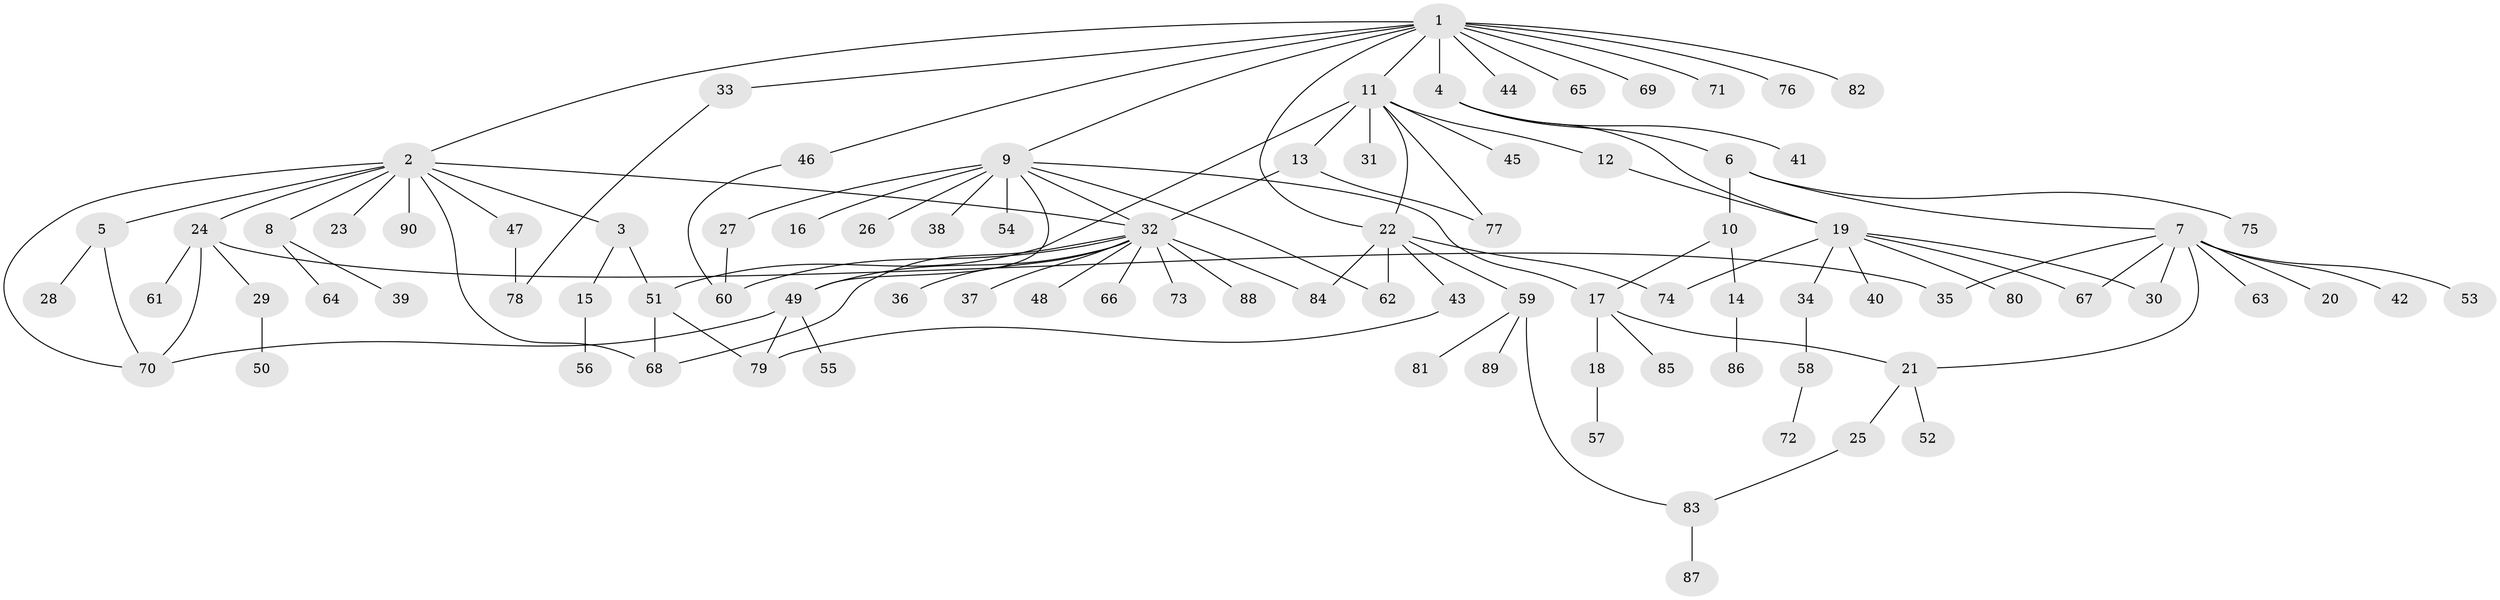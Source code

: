 // Generated by graph-tools (version 1.1) at 2025/11/02/27/25 16:11:10]
// undirected, 90 vertices, 115 edges
graph export_dot {
graph [start="1"]
  node [color=gray90,style=filled];
  1;
  2;
  3;
  4;
  5;
  6;
  7;
  8;
  9;
  10;
  11;
  12;
  13;
  14;
  15;
  16;
  17;
  18;
  19;
  20;
  21;
  22;
  23;
  24;
  25;
  26;
  27;
  28;
  29;
  30;
  31;
  32;
  33;
  34;
  35;
  36;
  37;
  38;
  39;
  40;
  41;
  42;
  43;
  44;
  45;
  46;
  47;
  48;
  49;
  50;
  51;
  52;
  53;
  54;
  55;
  56;
  57;
  58;
  59;
  60;
  61;
  62;
  63;
  64;
  65;
  66;
  67;
  68;
  69;
  70;
  71;
  72;
  73;
  74;
  75;
  76;
  77;
  78;
  79;
  80;
  81;
  82;
  83;
  84;
  85;
  86;
  87;
  88;
  89;
  90;
  1 -- 2;
  1 -- 4;
  1 -- 9;
  1 -- 11;
  1 -- 22;
  1 -- 33;
  1 -- 44;
  1 -- 46;
  1 -- 65;
  1 -- 69;
  1 -- 71;
  1 -- 76;
  1 -- 82;
  2 -- 3;
  2 -- 5;
  2 -- 8;
  2 -- 23;
  2 -- 24;
  2 -- 32;
  2 -- 47;
  2 -- 68;
  2 -- 70;
  2 -- 90;
  3 -- 15;
  3 -- 51;
  4 -- 6;
  4 -- 19;
  4 -- 41;
  5 -- 28;
  5 -- 70;
  6 -- 7;
  6 -- 10;
  6 -- 75;
  7 -- 20;
  7 -- 21;
  7 -- 30;
  7 -- 35;
  7 -- 42;
  7 -- 53;
  7 -- 63;
  7 -- 67;
  8 -- 39;
  8 -- 64;
  9 -- 16;
  9 -- 17;
  9 -- 26;
  9 -- 27;
  9 -- 32;
  9 -- 38;
  9 -- 49;
  9 -- 54;
  9 -- 62;
  10 -- 14;
  10 -- 17;
  11 -- 12;
  11 -- 13;
  11 -- 22;
  11 -- 31;
  11 -- 45;
  11 -- 51;
  11 -- 77;
  12 -- 19;
  13 -- 32;
  13 -- 77;
  14 -- 86;
  15 -- 56;
  17 -- 18;
  17 -- 21;
  17 -- 85;
  18 -- 57;
  19 -- 30;
  19 -- 34;
  19 -- 40;
  19 -- 67;
  19 -- 74;
  19 -- 80;
  21 -- 25;
  21 -- 52;
  22 -- 43;
  22 -- 59;
  22 -- 62;
  22 -- 74;
  22 -- 84;
  24 -- 29;
  24 -- 35;
  24 -- 61;
  24 -- 70;
  25 -- 83;
  27 -- 60;
  29 -- 50;
  32 -- 36;
  32 -- 37;
  32 -- 48;
  32 -- 49;
  32 -- 60;
  32 -- 66;
  32 -- 68;
  32 -- 73;
  32 -- 84;
  32 -- 88;
  33 -- 78;
  34 -- 58;
  43 -- 79;
  46 -- 60;
  47 -- 78;
  49 -- 55;
  49 -- 70;
  49 -- 79;
  51 -- 68;
  51 -- 79;
  58 -- 72;
  59 -- 81;
  59 -- 83;
  59 -- 89;
  83 -- 87;
}

